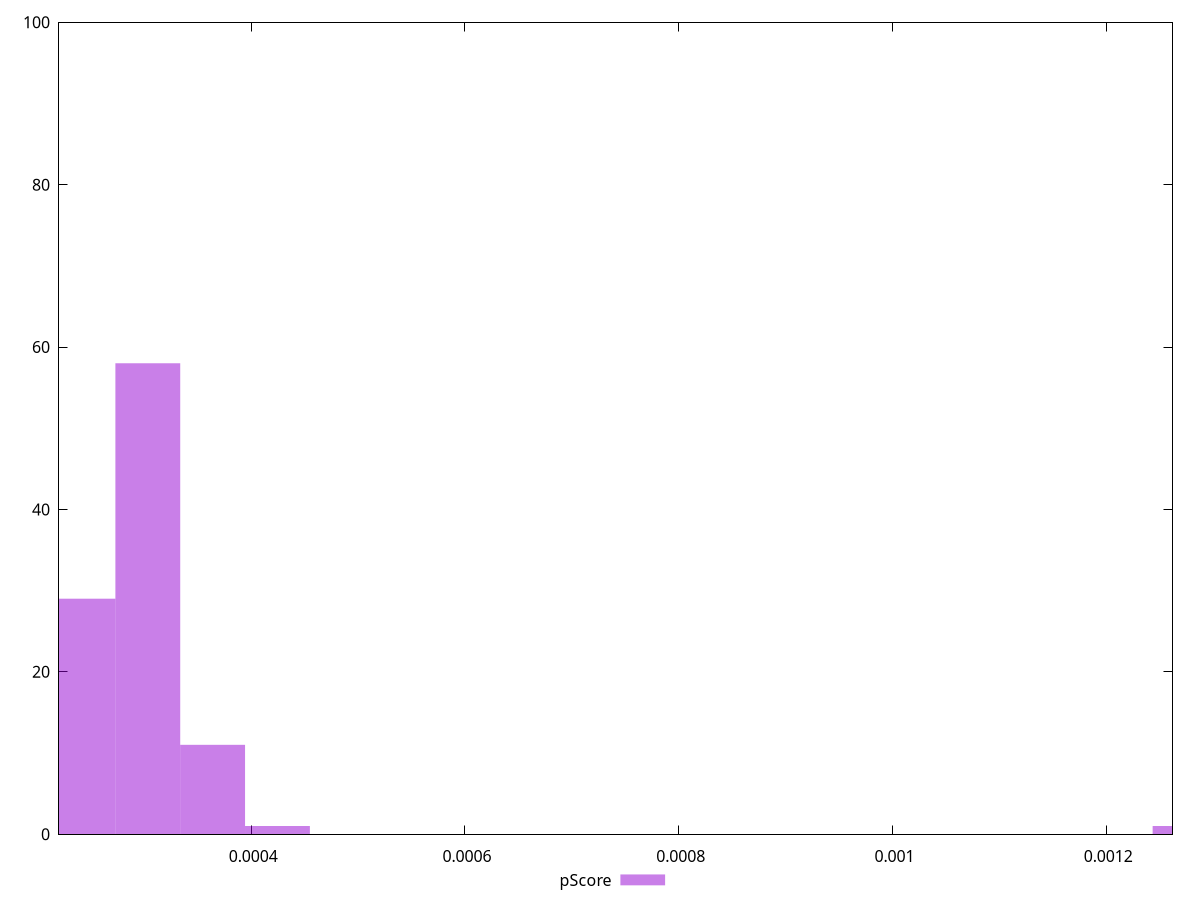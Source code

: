 reset

$pScore <<EOF
0.0012737773091181215 1
0.00024262424935583268 29
0.00030328031169479086 58
0.000363936374033749 11
0.0004245924363727072 1
EOF

set key outside below
set boxwidth 0.00006065606233895817
set xrange [0.00022018954617120112:0.0012620236220579617]
set yrange [0:100]
set trange [0:100]
set style fill transparent solid 0.5 noborder
set terminal svg size 640, 490 enhanced background rgb 'white'
set output "report_00026_2021-02-22T21:38:55.199Z/largest-contentful-paint/samples/pages+cached/pScore/histogram.svg"

plot $pScore title "pScore" with boxes

reset
